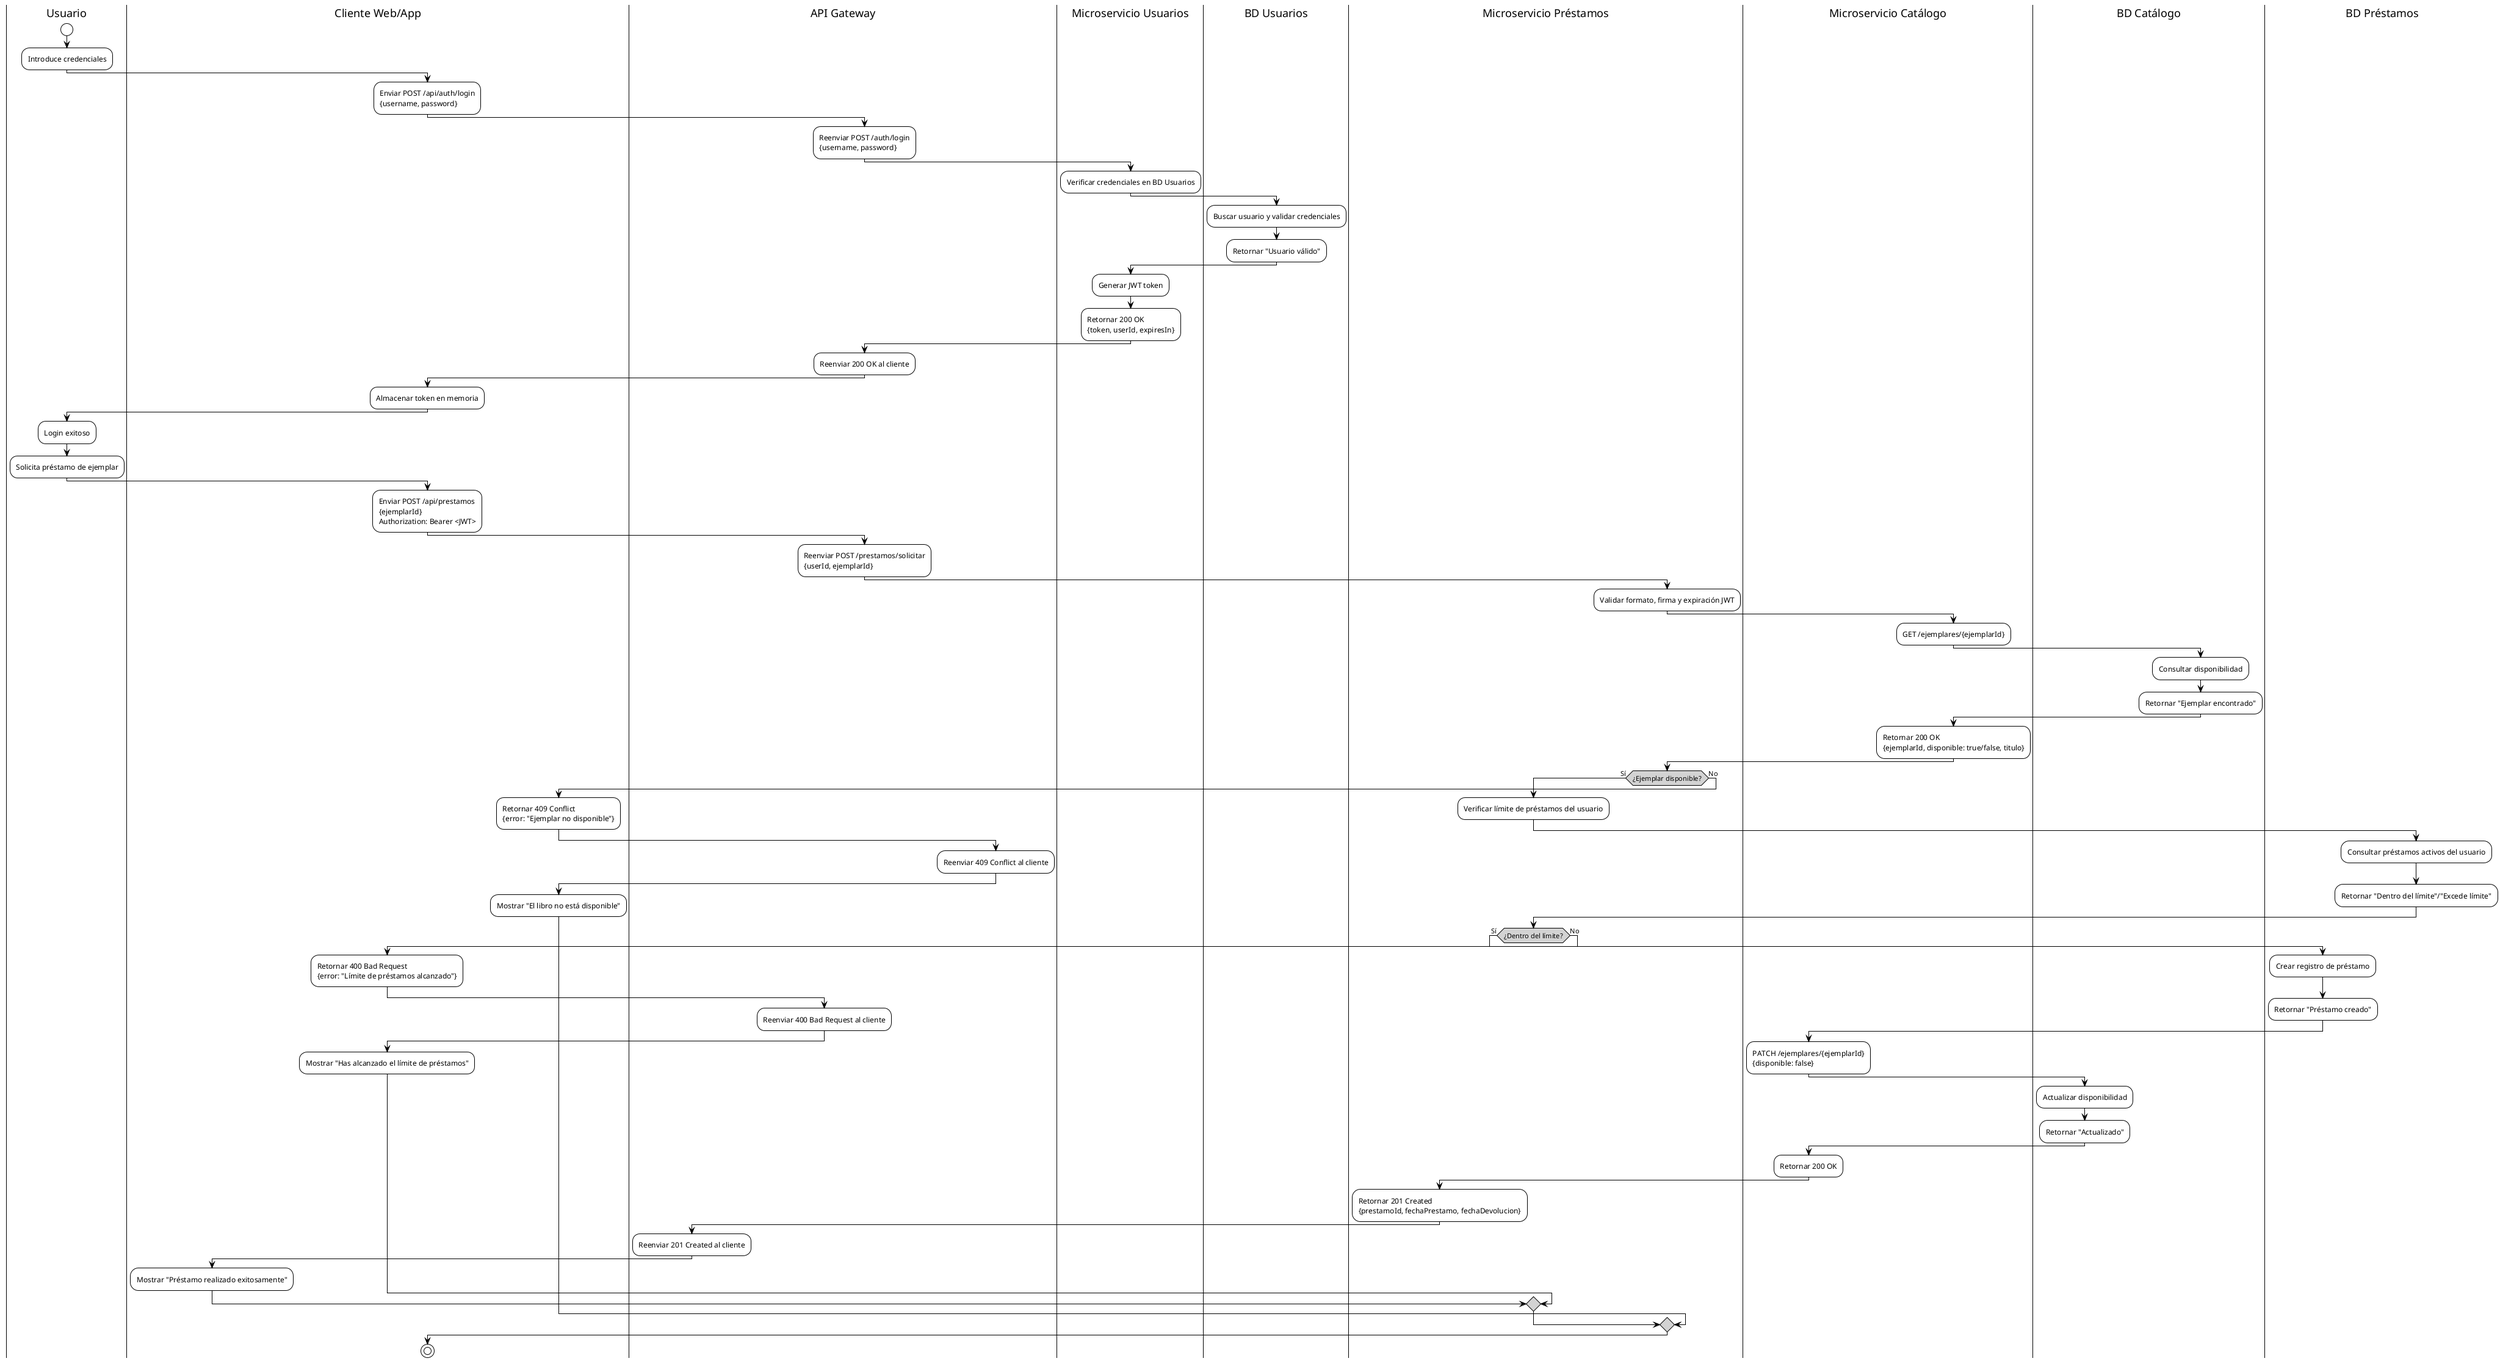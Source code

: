 @startuml
!theme plain
skinparam activity {
  ArrowColor Black
  BackgroundColor White
  DiamondBackgroundColor LightGray
  DiamondBorderColor Black
  BarColor Black
}

' =========================
' Autenticación
' =========================
|Usuario|
start
:Introduce credenciales;

|Cliente Web/App|
:Enviar POST /api/auth/login\n{username, password};

|API Gateway|
:Reenviar POST /auth/login\n{username, password};

|Microservicio Usuarios|
:Verificar credenciales en BD Usuarios;

|BD Usuarios|
:Buscar usuario y validar credenciales;
:Retornar "Usuario válido";

|Microservicio Usuarios|
:Generar JWT token;
:Retornar 200 OK\n{token, userId, expiresIn};

|API Gateway|
:Reenviar 200 OK al cliente;

|Cliente Web/App|
:Almacenar token en memoria;

|Usuario|
:Login exitoso;

' =========================
' Solicitud de Préstamo
' =========================
|Usuario|
:Solicita préstamo de ejemplar;

|Cliente Web/App|
:Enviar POST /api/prestamos\n{ejemplarId}\nAuthorization: Bearer <JWT>;

|API Gateway|
:Reenviar POST /prestamos/solicitar\n{userId, ejemplarId};

|Microservicio Préstamos|
:Validar formato, firma y expiración JWT;

|Microservicio Catálogo|
:GET /ejemplares/{ejemplarId};

|BD Catálogo|
:Consultar disponibilidad;
:Retornar "Ejemplar encontrado";

|Microservicio Catálogo|
:Retornar 200 OK\n{ejemplarId, disponible: true/false, titulo};

|Microservicio Préstamos|
if (¿Ejemplar disponible?) then (Sí)
  :Verificar límite de préstamos del usuario;

  |BD Préstamos|
  :Consultar préstamos activos del usuario;
  :Retornar "Dentro del límite"/"Excede límite";

  |Microservicio Préstamos|
  if (¿Dentro del límite?) then (Sí)
    |BD Préstamos|
    :Crear registro de préstamo;
    :Retornar "Préstamo creado";

    |Microservicio Préstamos|
    |Microservicio Catálogo|
    :PATCH /ejemplares/{ejemplarId}\n{disponible: false};

    |BD Catálogo|
    :Actualizar disponibilidad;
    :Retornar "Actualizado";

    |Microservicio Catálogo|
    :Retornar 200 OK;

    |Microservicio Préstamos|
    :Retornar 201 Created\n{prestamoId, fechaPrestamo, fechaDevolucion};

    |API Gateway|
    :Reenviar 201 Created al cliente;

    |Cliente Web/App|
    :Mostrar "Préstamo realizado exitosamente";
  else (No)
    :Retornar 400 Bad Request\n{error: "Límite de préstamos alcanzado"};

    |API Gateway|
    :Reenviar 400 Bad Request al cliente;

    |Cliente Web/App|
    :Mostrar "Has alcanzado el límite de préstamos";
  endif
else (No)
  :Retornar 409 Conflict\n{error: "Ejemplar no disponible"};

  |API Gateway|
  :Reenviar 409 Conflict al cliente;

  |Cliente Web/App|
  :Mostrar "El libro no está disponible";
endif

stop
@enduml
